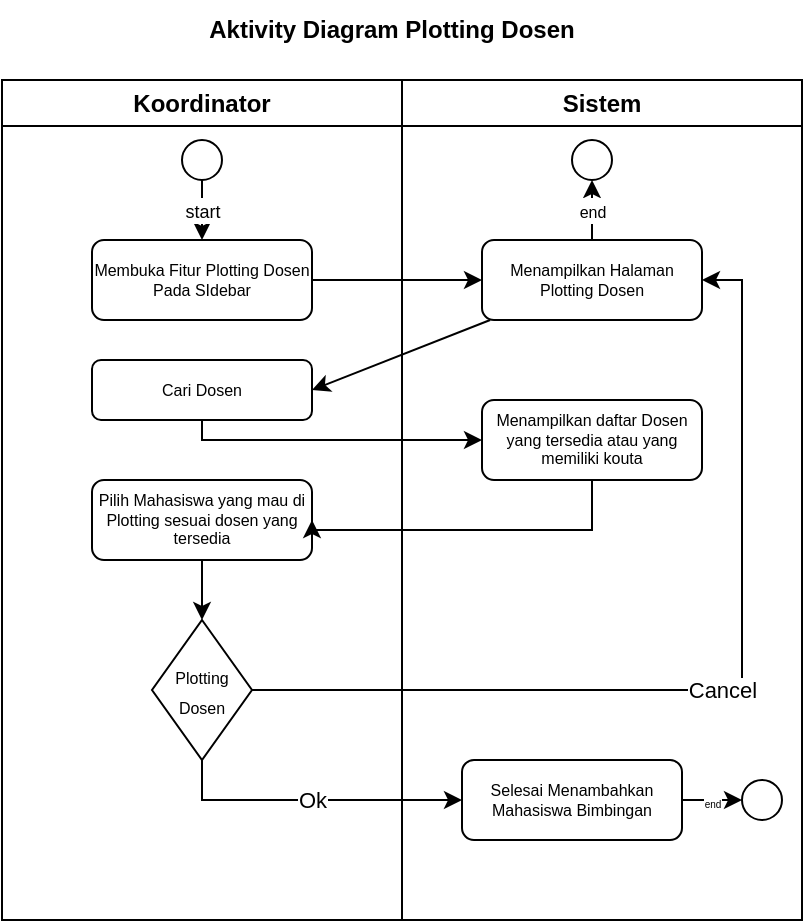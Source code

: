<mxfile version="25.0.1">
  <diagram name="Page-1" id="oSemSmAW_gVS-rDej4Mm">
    <mxGraphModel dx="1105" dy="635" grid="1" gridSize="10" guides="1" tooltips="1" connect="1" arrows="1" fold="1" page="1" pageScale="1" pageWidth="850" pageHeight="1100" math="0" shadow="0">
      <root>
        <mxCell id="0" />
        <mxCell id="1" parent="0" />
        <mxCell id="QliTTDGXT977iU80RVGO-1" value="Koordinator" style="swimlane;whiteSpace=wrap;html=1;" vertex="1" parent="1">
          <mxGeometry x="210" y="140" width="200" height="420" as="geometry" />
        </mxCell>
        <mxCell id="QliTTDGXT977iU80RVGO-2" value="&lt;font style=&quot;font-size: 9px;&quot;&gt;start&lt;/font&gt;" style="rounded=0;orthogonalLoop=1;jettySize=auto;html=1;" edge="1" parent="QliTTDGXT977iU80RVGO-1" source="QliTTDGXT977iU80RVGO-3" target="QliTTDGXT977iU80RVGO-4">
          <mxGeometry relative="1" as="geometry" />
        </mxCell>
        <mxCell id="QliTTDGXT977iU80RVGO-3" value="" style="ellipse;whiteSpace=wrap;html=1;aspect=fixed;" vertex="1" parent="QliTTDGXT977iU80RVGO-1">
          <mxGeometry x="90" y="30" width="20" height="20" as="geometry" />
        </mxCell>
        <mxCell id="QliTTDGXT977iU80RVGO-4" value="Membuka Fitur Plotting Dosen Pada SIdebar" style="rounded=1;whiteSpace=wrap;html=1;fontSize=8;" vertex="1" parent="QliTTDGXT977iU80RVGO-1">
          <mxGeometry x="45" y="80" width="110" height="40" as="geometry" />
        </mxCell>
        <mxCell id="QliTTDGXT977iU80RVGO-6" value="Cari Dosen" style="rounded=1;whiteSpace=wrap;html=1;fontSize=8;" vertex="1" parent="QliTTDGXT977iU80RVGO-1">
          <mxGeometry x="45" y="140" width="110" height="30" as="geometry" />
        </mxCell>
        <mxCell id="QliTTDGXT977iU80RVGO-28" style="edgeStyle=orthogonalEdgeStyle;rounded=0;orthogonalLoop=1;jettySize=auto;html=1;" edge="1" parent="QliTTDGXT977iU80RVGO-1" source="QliTTDGXT977iU80RVGO-8" target="QliTTDGXT977iU80RVGO-11">
          <mxGeometry relative="1" as="geometry" />
        </mxCell>
        <mxCell id="QliTTDGXT977iU80RVGO-8" value="Pilih Mahasiswa yang mau di Plotting sesuai dosen yang tersedia" style="rounded=1;whiteSpace=wrap;html=1;fontSize=8;" vertex="1" parent="QliTTDGXT977iU80RVGO-1">
          <mxGeometry x="45" y="200" width="110" height="40" as="geometry" />
        </mxCell>
        <mxCell id="QliTTDGXT977iU80RVGO-11" value="&lt;font style=&quot;font-size: 8px;&quot;&gt;Plotting Dosen&lt;/font&gt;" style="rhombus;whiteSpace=wrap;html=1;" vertex="1" parent="QliTTDGXT977iU80RVGO-1">
          <mxGeometry x="75" y="270" width="50" height="70" as="geometry" />
        </mxCell>
        <mxCell id="QliTTDGXT977iU80RVGO-12" value="Sistem" style="swimlane;whiteSpace=wrap;html=1;" vertex="1" parent="1">
          <mxGeometry x="410" y="140" width="200" height="420" as="geometry" />
        </mxCell>
        <mxCell id="QliTTDGXT977iU80RVGO-13" value="&lt;font style=&quot;font-size: 8px;&quot;&gt;end&lt;/font&gt;" style="edgeStyle=orthogonalEdgeStyle;rounded=0;orthogonalLoop=1;jettySize=auto;html=1;entryX=0.5;entryY=1;entryDx=0;entryDy=0;" edge="1" parent="QliTTDGXT977iU80RVGO-12" source="QliTTDGXT977iU80RVGO-14" target="QliTTDGXT977iU80RVGO-19">
          <mxGeometry relative="1" as="geometry" />
        </mxCell>
        <mxCell id="QliTTDGXT977iU80RVGO-14" value="Menampilkan Halaman Plotting Dosen" style="rounded=1;whiteSpace=wrap;html=1;fontSize=8;" vertex="1" parent="QliTTDGXT977iU80RVGO-12">
          <mxGeometry x="40" y="80" width="110" height="40" as="geometry" />
        </mxCell>
        <mxCell id="QliTTDGXT977iU80RVGO-15" value="Menampilkan daftar Dosen yang tersedia atau yang memiliki kouta" style="rounded=1;whiteSpace=wrap;html=1;fontSize=8;" vertex="1" parent="QliTTDGXT977iU80RVGO-12">
          <mxGeometry x="40" y="160" width="110" height="40" as="geometry" />
        </mxCell>
        <mxCell id="QliTTDGXT977iU80RVGO-19" value="" style="ellipse;whiteSpace=wrap;html=1;aspect=fixed;" vertex="1" parent="QliTTDGXT977iU80RVGO-12">
          <mxGeometry x="85" y="30" width="20" height="20" as="geometry" />
        </mxCell>
        <mxCell id="QliTTDGXT977iU80RVGO-36" value="&lt;font style=&quot;font-size: 5px;&quot;&gt;end&lt;/font&gt;" style="edgeStyle=orthogonalEdgeStyle;rounded=0;orthogonalLoop=1;jettySize=auto;html=1;exitX=1;exitY=0.5;exitDx=0;exitDy=0;" edge="1" parent="QliTTDGXT977iU80RVGO-12" source="QliTTDGXT977iU80RVGO-32" target="QliTTDGXT977iU80RVGO-35">
          <mxGeometry relative="1" as="geometry" />
        </mxCell>
        <mxCell id="QliTTDGXT977iU80RVGO-32" value="Selesai Menambahkan Mahasiswa Bimbingan" style="rounded=1;whiteSpace=wrap;html=1;fontSize=8;" vertex="1" parent="QliTTDGXT977iU80RVGO-12">
          <mxGeometry x="30" y="340" width="110" height="40" as="geometry" />
        </mxCell>
        <mxCell id="QliTTDGXT977iU80RVGO-35" value="" style="ellipse;whiteSpace=wrap;html=1;aspect=fixed;" vertex="1" parent="QliTTDGXT977iU80RVGO-12">
          <mxGeometry x="170" y="350" width="20" height="20" as="geometry" />
        </mxCell>
        <mxCell id="QliTTDGXT977iU80RVGO-20" value="&lt;b&gt;Aktivity Diagram Plotting Dosen&lt;/b&gt;" style="text;html=1;align=center;verticalAlign=middle;whiteSpace=wrap;rounded=0;" vertex="1" parent="1">
          <mxGeometry x="300" y="100" width="210" height="30" as="geometry" />
        </mxCell>
        <mxCell id="QliTTDGXT977iU80RVGO-21" style="rounded=0;orthogonalLoop=1;jettySize=auto;html=1;entryX=0;entryY=0.5;entryDx=0;entryDy=0;" edge="1" parent="1" source="QliTTDGXT977iU80RVGO-4" target="QliTTDGXT977iU80RVGO-14">
          <mxGeometry relative="1" as="geometry" />
        </mxCell>
        <mxCell id="QliTTDGXT977iU80RVGO-22" style="rounded=0;orthogonalLoop=1;jettySize=auto;html=1;entryX=1;entryY=0.5;entryDx=0;entryDy=0;" edge="1" parent="1" source="QliTTDGXT977iU80RVGO-14" target="QliTTDGXT977iU80RVGO-6">
          <mxGeometry relative="1" as="geometry" />
        </mxCell>
        <mxCell id="QliTTDGXT977iU80RVGO-23" style="edgeStyle=orthogonalEdgeStyle;rounded=0;orthogonalLoop=1;jettySize=auto;html=1;entryX=0;entryY=0.5;entryDx=0;entryDy=0;" edge="1" parent="1" source="QliTTDGXT977iU80RVGO-6" target="QliTTDGXT977iU80RVGO-15">
          <mxGeometry relative="1" as="geometry">
            <Array as="points">
              <mxPoint x="310" y="320" />
            </Array>
          </mxGeometry>
        </mxCell>
        <mxCell id="QliTTDGXT977iU80RVGO-29" value="Cancel" style="edgeStyle=orthogonalEdgeStyle;rounded=0;orthogonalLoop=1;jettySize=auto;html=1;entryX=1;entryY=0.5;entryDx=0;entryDy=0;" edge="1" parent="1" source="QliTTDGXT977iU80RVGO-11" target="QliTTDGXT977iU80RVGO-14">
          <mxGeometry relative="1" as="geometry">
            <Array as="points">
              <mxPoint x="580" y="445" />
              <mxPoint x="580" y="240" />
            </Array>
          </mxGeometry>
        </mxCell>
        <mxCell id="QliTTDGXT977iU80RVGO-30" style="edgeStyle=orthogonalEdgeStyle;rounded=0;orthogonalLoop=1;jettySize=auto;html=1;entryX=1;entryY=0.5;entryDx=0;entryDy=0;" edge="1" parent="1" source="QliTTDGXT977iU80RVGO-15" target="QliTTDGXT977iU80RVGO-8">
          <mxGeometry relative="1" as="geometry">
            <Array as="points">
              <mxPoint x="505" y="365" />
            </Array>
          </mxGeometry>
        </mxCell>
        <mxCell id="QliTTDGXT977iU80RVGO-33" value="Ok" style="edgeStyle=orthogonalEdgeStyle;rounded=0;orthogonalLoop=1;jettySize=auto;html=1;exitX=0.5;exitY=1;exitDx=0;exitDy=0;entryX=0;entryY=0.5;entryDx=0;entryDy=0;" edge="1" parent="1" source="QliTTDGXT977iU80RVGO-11" target="QliTTDGXT977iU80RVGO-32">
          <mxGeometry relative="1" as="geometry" />
        </mxCell>
      </root>
    </mxGraphModel>
  </diagram>
</mxfile>
